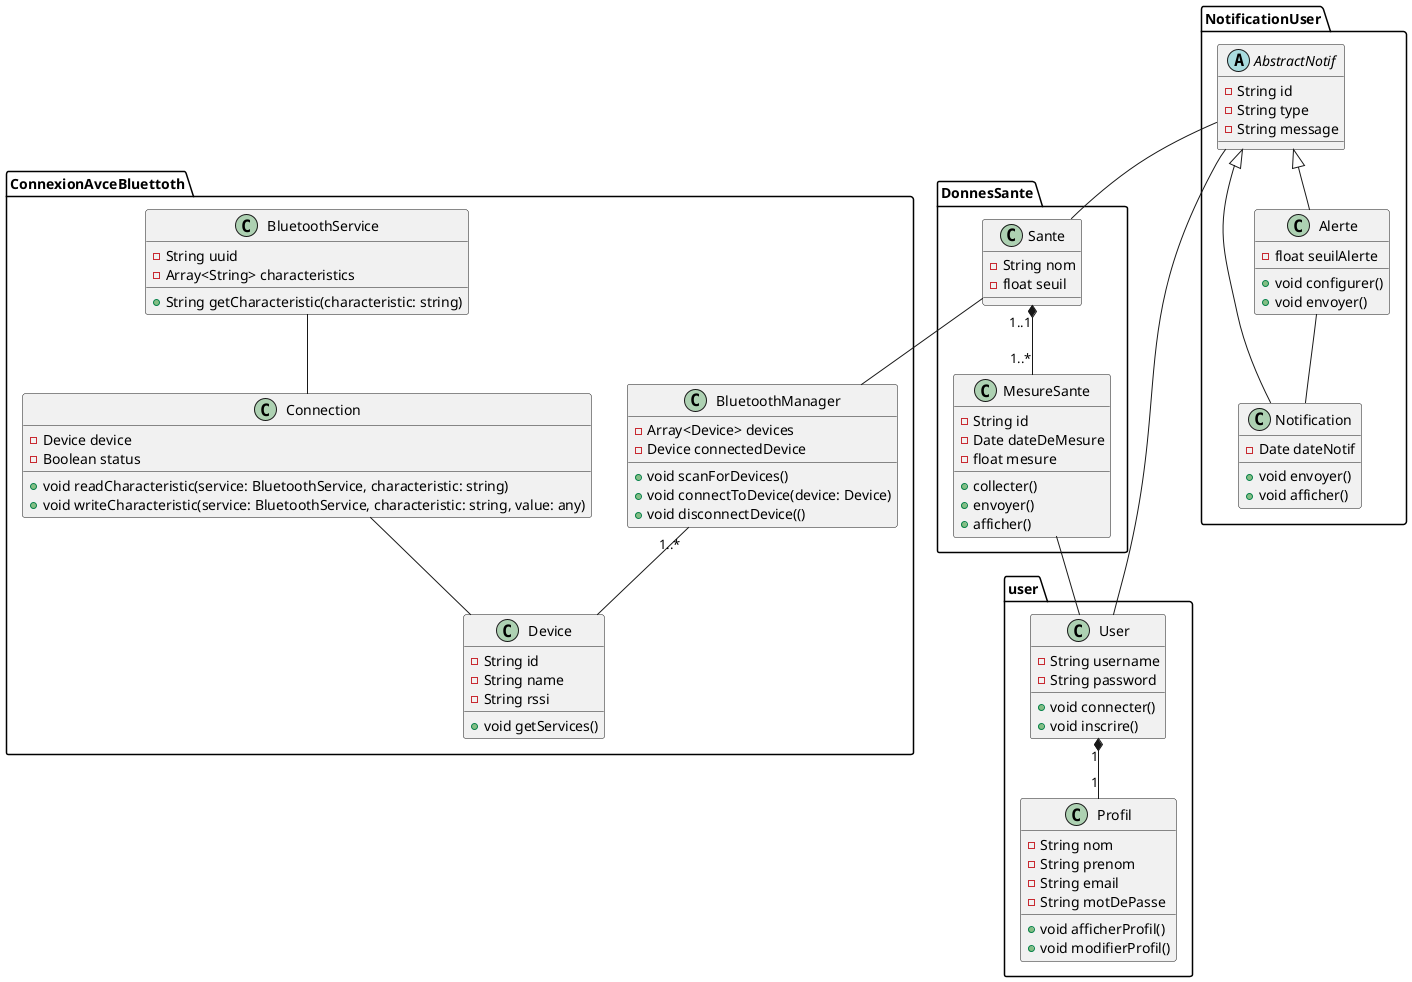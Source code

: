 @startuml conception


package user {

    class User {
        - String username 
        - String password 
        + void connecter()
        + void inscrire()
    }

    class Profil {
        - String nom 
        - String prenom 
        - String email 
        - String motDePasse
        + void afficherProfil()
        + void modifierProfil()

    }


    ' class DonneSante {
    '     - String id 
    '     - Date date 
    '     - float frequenceCardiatique
    '     - float seuilFrequenceCardiatique
    '     - float tensionArterielle
    '     - float seuilTensionArterielle
    '     - float niveauGlucose 
    '     - float seuiNiveau
    '     + void afficher()
    '     + void collecter() 
    ' }





}

package DonnesSante {

    class Sante {
        - String nom 
        - float seuil 

    }

    class MesureSante {
        - String id 
        - Date dateDeMesure 
        - float mesure
        + collecter()
        + envoyer()
        + afficher()
        
    }

    Sante "1..1" *-- "1..*" MesureSante

}

MesureSante -- User

' package pageDePresentation {
'     class Header {
'         - String title 
'         - Image logo 
        

'     }

'     class Navigation {
'         - Button explore
'         - Button login 
'         - Button signUp
'     }

'     class Section {
'         - Image imageSection
'         - String descriptionGras 
'         - String description
'         - Button tryIt 
'     }

'     Header "1" *-- "1" Navigation 
' }


package NotificationUser {


    abstract class AbstractNotif {

        - String id 
        - String type 
        - String message 
    }

    class Notification {
        - Date dateNotif
        + void envoyer()
        + void afficher()
    }

    class Alerte {
        
        - float seuilAlerte 
        + void configurer()
        + void envoyer()
    }

    AbstractNotif <|-- Alerte
    AbstractNotif <|-- Notification



}





package ConnexionAvceBluettoth {

    class BluetoothManager  {
        - Array<Device> devices
        - Device connectedDevice
        +  void scanForDevices()
        + void connectToDevice(device: Device)
        + void disconnectDevice(()
    }

    class Device {
        - String id 
        - String name 
        - String rssi 
        + void getServices()
    }

    class Connection {
        - Device device
        - Boolean status
        + void readCharacteristic(service: BluetoothService, characteristic: string)
        + void writeCharacteristic(service: BluetoothService, characteristic: string, value: any)

    }

    class BluetoothService {
        - String uuid
        - Array<String> characteristics
        + String getCharacteristic(characteristic: string)
    }

    BluetoothManager "1..*" -- Device
    Connection  -- Device
    BluetoothService -- Connection
     

}








User "1" *-- "1" Profil
Sante -- BluetoothManager
Alerte -- Notification

AbstractNotif -- Sante
AbstractNotif -- User



@enduml